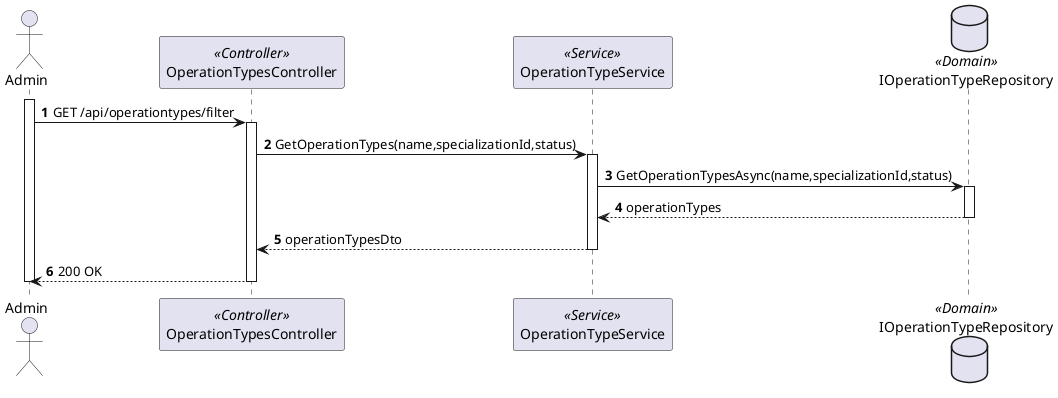 @startuml process-view-2
autonumber

actor "Admin" as Admin
participant "OperationTypesController" as Controller <<Controller>>
participant "OperationTypeService" as Service <<Service>>
database "IOperationTypeRepository" as Repository <<Domain>>

activate Admin

        Admin -> Controller : GET /api/operationtypes/filter

        activate Controller 

            Controller -> Service : GetOperationTypes(name,specializationId,status)

            activate Service

                Service ->  Repository : GetOperationTypesAsync(name,specializationId,status)

                activate Repository

                    Repository -->  Service : operationTypes

                deactivate Repository

                Service -->  Controller : operationTypesDto

            deactivate Service

        Controller --> Admin : 200 OK

    deactivate Controller

deactivate Admin


@enduml